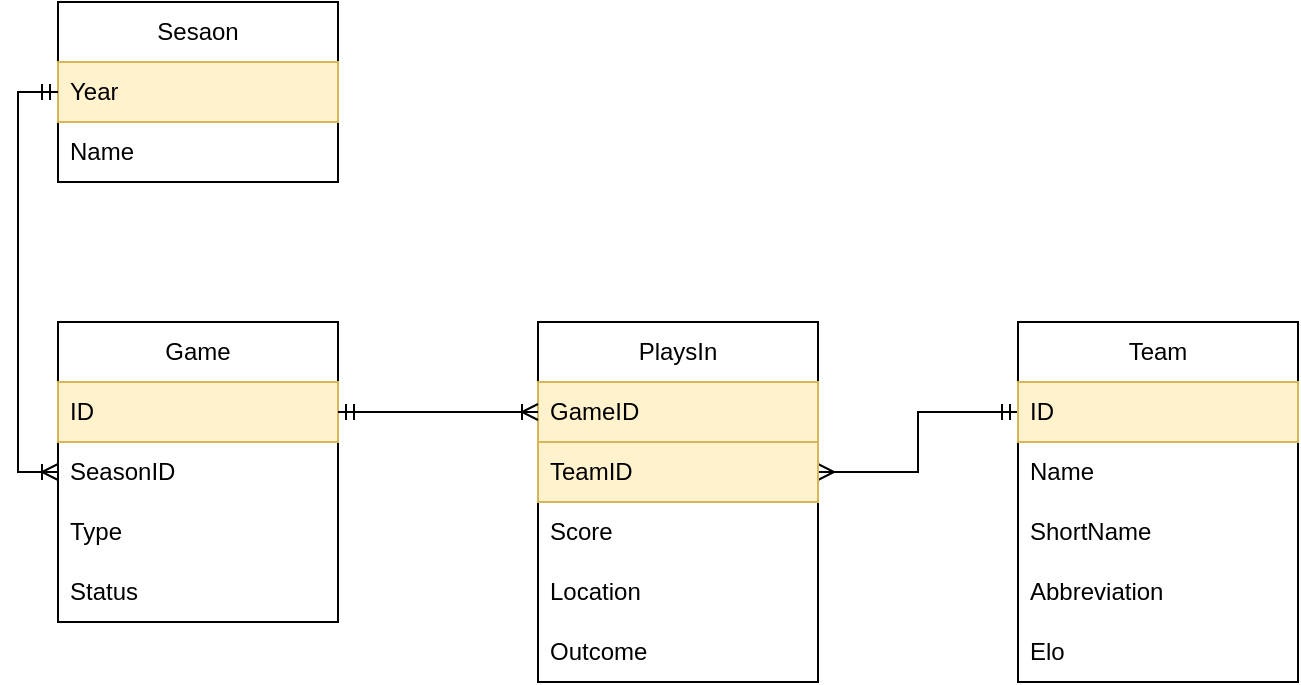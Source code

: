 <mxfile version="20.6.2" type="device"><diagram id="RiUuHKqg4o4JIBHAI4Gs" name="Page-1"><mxGraphModel dx="1422" dy="796" grid="1" gridSize="10" guides="1" tooltips="1" connect="1" arrows="1" fold="1" page="1" pageScale="1" pageWidth="827" pageHeight="1169" math="0" shadow="0"><root><mxCell id="0"/><mxCell id="1" parent="0"/><mxCell id="CN-kLL7iOrT_nmzKN6D1-10" style="edgeStyle=orthogonalEdgeStyle;rounded=0;orthogonalLoop=1;jettySize=auto;html=1;entryX=0;entryY=0.5;entryDx=0;entryDy=0;endArrow=ERmandOne;endFill=0;startArrow=ERmany;startFill=0;exitX=1;exitY=0.5;exitDx=0;exitDy=0;" parent="1" source="CN-kLL7iOrT_nmzKN6D1-15" target="cWgczSZFXqWXhdJgMS6Q-9" edge="1"><mxGeometry relative="1" as="geometry"/></mxCell><mxCell id="cWgczSZFXqWXhdJgMS6Q-1" value="Game" style="swimlane;fontStyle=0;childLayout=stackLayout;horizontal=1;startSize=30;horizontalStack=0;resizeParent=1;resizeParentMax=0;resizeLast=0;collapsible=1;marginBottom=0;whiteSpace=wrap;html=1;" parent="1" vertex="1"><mxGeometry x="110" y="520" width="140" height="150" as="geometry"/></mxCell><mxCell id="cWgczSZFXqWXhdJgMS6Q-2" value="ID" style="text;strokeColor=#d6b656;fillColor=#fff2cc;align=left;verticalAlign=middle;spacingLeft=4;spacingRight=4;overflow=hidden;points=[[0,0.5],[1,0.5]];portConstraint=eastwest;rotatable=0;whiteSpace=wrap;html=1;" parent="cWgczSZFXqWXhdJgMS6Q-1" vertex="1"><mxGeometry y="30" width="140" height="30" as="geometry"/></mxCell><mxCell id="cWgczSZFXqWXhdJgMS6Q-3" value="SeasonID" style="text;strokeColor=none;fillColor=none;align=left;verticalAlign=middle;spacingLeft=4;spacingRight=4;overflow=hidden;points=[[0,0.5],[1,0.5]];portConstraint=eastwest;rotatable=0;whiteSpace=wrap;html=1;" parent="cWgczSZFXqWXhdJgMS6Q-1" vertex="1"><mxGeometry y="60" width="140" height="30" as="geometry"/></mxCell><mxCell id="CN-kLL7iOrT_nmzKN6D1-24" value="Type" style="text;strokeColor=none;fillColor=none;align=left;verticalAlign=middle;spacingLeft=4;spacingRight=4;overflow=hidden;points=[[0,0.5],[1,0.5]];portConstraint=eastwest;rotatable=0;whiteSpace=wrap;html=1;" parent="cWgczSZFXqWXhdJgMS6Q-1" vertex="1"><mxGeometry y="90" width="140" height="30" as="geometry"/></mxCell><mxCell id="CN-kLL7iOrT_nmzKN6D1-21" value="Status" style="text;strokeColor=none;fillColor=none;align=left;verticalAlign=middle;spacingLeft=4;spacingRight=4;overflow=hidden;points=[[0,0.5],[1,0.5]];portConstraint=eastwest;rotatable=0;whiteSpace=wrap;html=1;" parent="cWgczSZFXqWXhdJgMS6Q-1" vertex="1"><mxGeometry y="120" width="140" height="30" as="geometry"/></mxCell><mxCell id="cWgczSZFXqWXhdJgMS6Q-8" value="Team" style="swimlane;fontStyle=0;childLayout=stackLayout;horizontal=1;startSize=30;horizontalStack=0;resizeParent=1;resizeParentMax=0;resizeLast=0;collapsible=1;marginBottom=0;whiteSpace=wrap;html=1;" parent="1" vertex="1"><mxGeometry x="590" y="520" width="140" height="180" as="geometry"/></mxCell><mxCell id="cWgczSZFXqWXhdJgMS6Q-9" value="ID" style="text;strokeColor=#d6b656;fillColor=#fff2cc;align=left;verticalAlign=middle;spacingLeft=4;spacingRight=4;overflow=hidden;points=[[0,0.5],[1,0.5]];portConstraint=eastwest;rotatable=0;whiteSpace=wrap;html=1;" parent="cWgczSZFXqWXhdJgMS6Q-8" vertex="1"><mxGeometry y="30" width="140" height="30" as="geometry"/></mxCell><mxCell id="cWgczSZFXqWXhdJgMS6Q-10" value="Name" style="text;strokeColor=none;fillColor=none;align=left;verticalAlign=middle;spacingLeft=4;spacingRight=4;overflow=hidden;points=[[0,0.5],[1,0.5]];portConstraint=eastwest;rotatable=0;whiteSpace=wrap;html=1;" parent="cWgczSZFXqWXhdJgMS6Q-8" vertex="1"><mxGeometry y="60" width="140" height="30" as="geometry"/></mxCell><mxCell id="zhBL_JESxTmDjLmVAc82-1" value="ShortName" style="text;strokeColor=none;fillColor=none;align=left;verticalAlign=middle;spacingLeft=4;spacingRight=4;overflow=hidden;points=[[0,0.5],[1,0.5]];portConstraint=eastwest;rotatable=0;whiteSpace=wrap;html=1;" vertex="1" parent="cWgczSZFXqWXhdJgMS6Q-8"><mxGeometry y="90" width="140" height="30" as="geometry"/></mxCell><mxCell id="cWgczSZFXqWXhdJgMS6Q-11" value="Abbreviation" style="text;strokeColor=none;fillColor=none;align=left;verticalAlign=middle;spacingLeft=4;spacingRight=4;overflow=hidden;points=[[0,0.5],[1,0.5]];portConstraint=eastwest;rotatable=0;whiteSpace=wrap;html=1;" parent="cWgczSZFXqWXhdJgMS6Q-8" vertex="1"><mxGeometry y="120" width="140" height="30" as="geometry"/></mxCell><mxCell id="cWgczSZFXqWXhdJgMS6Q-12" value="Elo" style="text;strokeColor=none;fillColor=none;align=left;verticalAlign=middle;spacingLeft=4;spacingRight=4;overflow=hidden;points=[[0,0.5],[1,0.5]];portConstraint=eastwest;rotatable=0;whiteSpace=wrap;html=1;" parent="cWgczSZFXqWXhdJgMS6Q-8" vertex="1"><mxGeometry y="150" width="140" height="30" as="geometry"/></mxCell><mxCell id="CN-kLL7iOrT_nmzKN6D1-3" value="Sesaon" style="swimlane;fontStyle=0;childLayout=stackLayout;horizontal=1;startSize=30;horizontalStack=0;resizeParent=1;resizeParentMax=0;resizeLast=0;collapsible=1;marginBottom=0;whiteSpace=wrap;html=1;" parent="1" vertex="1"><mxGeometry x="110" y="360" width="140" height="90" as="geometry"/></mxCell><mxCell id="CN-kLL7iOrT_nmzKN6D1-23" value="Year" style="text;strokeColor=#d6b656;fillColor=#fff2cc;align=left;verticalAlign=middle;spacingLeft=4;spacingRight=4;overflow=hidden;points=[[0,0.5],[1,0.5]];portConstraint=eastwest;rotatable=0;whiteSpace=wrap;html=1;" parent="CN-kLL7iOrT_nmzKN6D1-3" vertex="1"><mxGeometry y="30" width="140" height="30" as="geometry"/></mxCell><mxCell id="CN-kLL7iOrT_nmzKN6D1-5" value="Name" style="text;strokeColor=none;fillColor=none;align=left;verticalAlign=middle;spacingLeft=4;spacingRight=4;overflow=hidden;points=[[0,0.5],[1,0.5]];portConstraint=eastwest;rotatable=0;whiteSpace=wrap;html=1;" parent="CN-kLL7iOrT_nmzKN6D1-3" vertex="1"><mxGeometry y="60" width="140" height="30" as="geometry"/></mxCell><mxCell id="CN-kLL7iOrT_nmzKN6D1-11" style="edgeStyle=orthogonalEdgeStyle;rounded=0;orthogonalLoop=1;jettySize=auto;html=1;entryX=0;entryY=0.5;entryDx=0;entryDy=0;startArrow=ERoneToMany;startFill=0;endArrow=ERmandOne;endFill=0;exitX=0;exitY=0.5;exitDx=0;exitDy=0;" parent="1" source="cWgczSZFXqWXhdJgMS6Q-3" target="CN-kLL7iOrT_nmzKN6D1-23" edge="1"><mxGeometry relative="1" as="geometry"><mxPoint x="110" y="405" as="targetPoint"/></mxGeometry></mxCell><mxCell id="CN-kLL7iOrT_nmzKN6D1-12" value="PlaysIn" style="swimlane;fontStyle=0;childLayout=stackLayout;horizontal=1;startSize=30;horizontalStack=0;resizeParent=1;resizeParentMax=0;resizeLast=0;collapsible=1;marginBottom=0;whiteSpace=wrap;html=1;" parent="1" vertex="1"><mxGeometry x="350" y="520" width="140" height="180" as="geometry"/></mxCell><mxCell id="CN-kLL7iOrT_nmzKN6D1-14" value="GameID" style="text;strokeColor=#d6b656;fillColor=#fff2cc;align=left;verticalAlign=middle;spacingLeft=4;spacingRight=4;overflow=hidden;points=[[0,0.5],[1,0.5]];portConstraint=eastwest;rotatable=0;whiteSpace=wrap;html=1;" parent="CN-kLL7iOrT_nmzKN6D1-12" vertex="1"><mxGeometry y="30" width="140" height="30" as="geometry"/></mxCell><mxCell id="CN-kLL7iOrT_nmzKN6D1-15" value="TeamID" style="text;strokeColor=#d6b656;fillColor=#fff2cc;align=left;verticalAlign=middle;spacingLeft=4;spacingRight=4;overflow=hidden;points=[[0,0.5],[1,0.5]];portConstraint=eastwest;rotatable=0;whiteSpace=wrap;html=1;" parent="CN-kLL7iOrT_nmzKN6D1-12" vertex="1"><mxGeometry y="60" width="140" height="30" as="geometry"/></mxCell><mxCell id="CN-kLL7iOrT_nmzKN6D1-16" value="Score" style="text;strokeColor=none;fillColor=none;align=left;verticalAlign=middle;spacingLeft=4;spacingRight=4;overflow=hidden;points=[[0,0.5],[1,0.5]];portConstraint=eastwest;rotatable=0;whiteSpace=wrap;html=1;" parent="CN-kLL7iOrT_nmzKN6D1-12" vertex="1"><mxGeometry y="90" width="140" height="30" as="geometry"/></mxCell><mxCell id="CN-kLL7iOrT_nmzKN6D1-18" value="Location" style="text;strokeColor=none;fillColor=none;align=left;verticalAlign=middle;spacingLeft=4;spacingRight=4;overflow=hidden;points=[[0,0.5],[1,0.5]];portConstraint=eastwest;rotatable=0;whiteSpace=wrap;html=1;" parent="CN-kLL7iOrT_nmzKN6D1-12" vertex="1"><mxGeometry y="120" width="140" height="30" as="geometry"/></mxCell><mxCell id="CN-kLL7iOrT_nmzKN6D1-19" value="Outcome" style="text;strokeColor=none;fillColor=none;align=left;verticalAlign=middle;spacingLeft=4;spacingRight=4;overflow=hidden;points=[[0,0.5],[1,0.5]];portConstraint=eastwest;rotatable=0;whiteSpace=wrap;html=1;" parent="CN-kLL7iOrT_nmzKN6D1-12" vertex="1"><mxGeometry y="150" width="140" height="30" as="geometry"/></mxCell><mxCell id="CN-kLL7iOrT_nmzKN6D1-17" style="edgeStyle=orthogonalEdgeStyle;rounded=0;orthogonalLoop=1;jettySize=auto;html=1;startArrow=ERoneToMany;startFill=0;endArrow=ERmandOne;endFill=0;entryX=1;entryY=0.5;entryDx=0;entryDy=0;" parent="1" source="CN-kLL7iOrT_nmzKN6D1-14" target="cWgczSZFXqWXhdJgMS6Q-2" edge="1"><mxGeometry relative="1" as="geometry"><mxPoint x="320" y="580" as="targetPoint"/></mxGeometry></mxCell></root></mxGraphModel></diagram></mxfile>